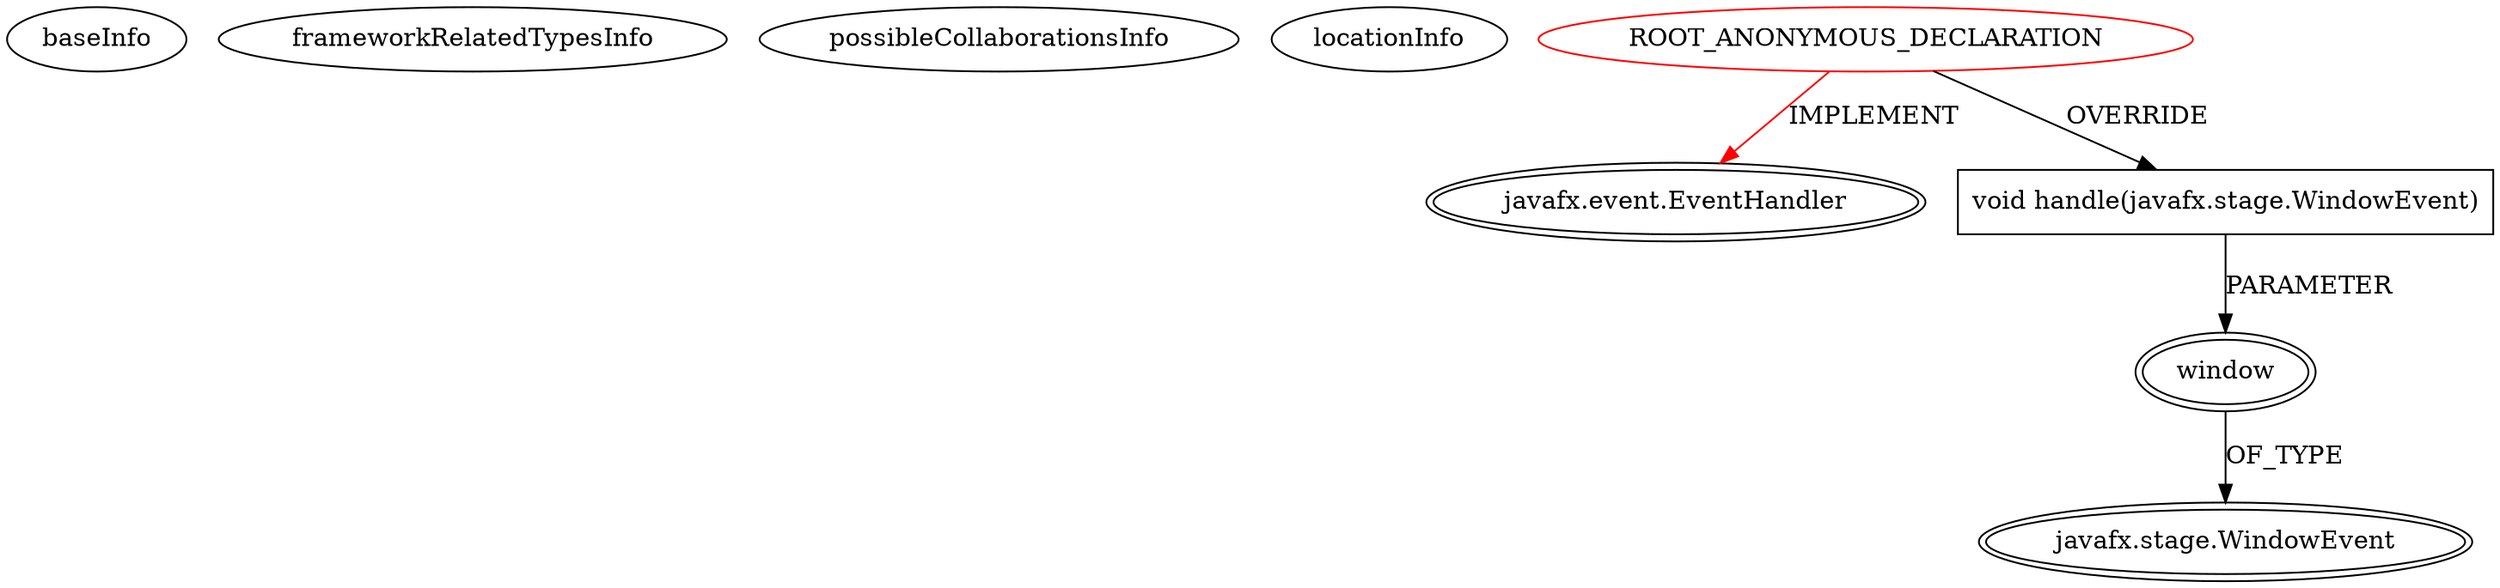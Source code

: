 digraph {
baseInfo[graphId=4864,category="extension_graph",isAnonymous=true,possibleRelation=false]
frameworkRelatedTypesInfo[0="javafx.event.EventHandler"]
possibleCollaborationsInfo[]
locationInfo[projectName="yaw-javafx-jpa-crud",filePath="/yaw-javafx-jpa-crud/javafx-jpa-crud-master/src/main/java/br/com/yaw/jfx/controller/BuscarMercadoriaController.java",contextSignature="void BuscarMercadoriaController(main.java.br.com.yaw.jfx.controller.ListaMercadoriaController)",graphId="4864"]
0[label="ROOT_ANONYMOUS_DECLARATION",vertexType="ROOT_ANONYMOUS_DECLARATION",isFrameworkType=false,color=red]
1[label="javafx.event.EventHandler",vertexType="FRAMEWORK_INTERFACE_TYPE",isFrameworkType=true,peripheries=2]
2[label="void handle(javafx.stage.WindowEvent)",vertexType="OVERRIDING_METHOD_DECLARATION",isFrameworkType=false,shape=box]
3[label="window",vertexType="PARAMETER_DECLARATION",isFrameworkType=true,peripheries=2]
4[label="javafx.stage.WindowEvent",vertexType="FRAMEWORK_CLASS_TYPE",isFrameworkType=true,peripheries=2]
0->1[label="IMPLEMENT",color=red]
0->2[label="OVERRIDE"]
3->4[label="OF_TYPE"]
2->3[label="PARAMETER"]
}
